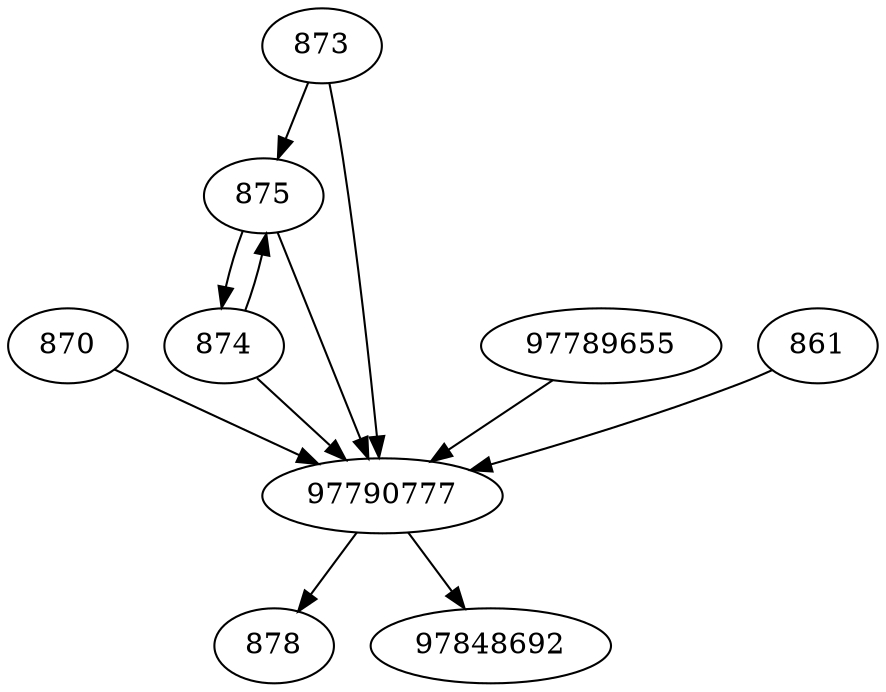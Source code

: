 strict digraph  {
870;
873;
874;
875;
878;
97848692;
97789655;
97790777;
861;
870 -> 97790777;
873 -> 875;
873 -> 97790777;
874 -> 875;
874 -> 97790777;
875 -> 874;
875 -> 97790777;
97789655 -> 97790777;
97790777 -> 97848692;
97790777 -> 878;
861 -> 97790777;
}
